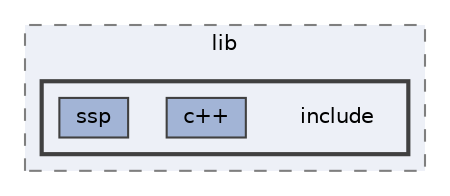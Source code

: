 digraph "C:/Users/HP/Documents/GitHub/Minero-Game/Classes/lib/include"
{
 // LATEX_PDF_SIZE
  bgcolor="transparent";
  edge [fontname=Helvetica,fontsize=10,labelfontname=Helvetica,labelfontsize=10];
  node [fontname=Helvetica,fontsize=10,shape=box,height=0.2,width=0.4];
  compound=true
  subgraph clusterdir_fc240e2943637a3e32c255d98eb86c40 {
    graph [ bgcolor="#edf0f7", pencolor="grey50", label="lib", fontname=Helvetica,fontsize=10 style="filled,dashed", URL="dir_fc240e2943637a3e32c255d98eb86c40.html",tooltip=""]
  subgraph clusterdir_52a64fb7df1a0c9f6b30c13b8dd9c9a9 {
    graph [ bgcolor="#edf0f7", pencolor="grey25", label="", fontname=Helvetica,fontsize=10 style="filled,bold", URL="dir_52a64fb7df1a0c9f6b30c13b8dd9c9a9.html",tooltip=""]
    dir_52a64fb7df1a0c9f6b30c13b8dd9c9a9 [shape=plaintext, label="include"];
  dir_7ac81684837e147fa56839edc42d48cf [label="c++", fillcolor="#a2b4d6", color="grey25", style="filled", URL="dir_7ac81684837e147fa56839edc42d48cf.html",tooltip=""];
  dir_54959f7a407ba974a3f658b3ff659ba2 [label="ssp", fillcolor="#a2b4d6", color="grey25", style="filled", URL="dir_54959f7a407ba974a3f658b3ff659ba2.html",tooltip=""];
  }
  }
}

